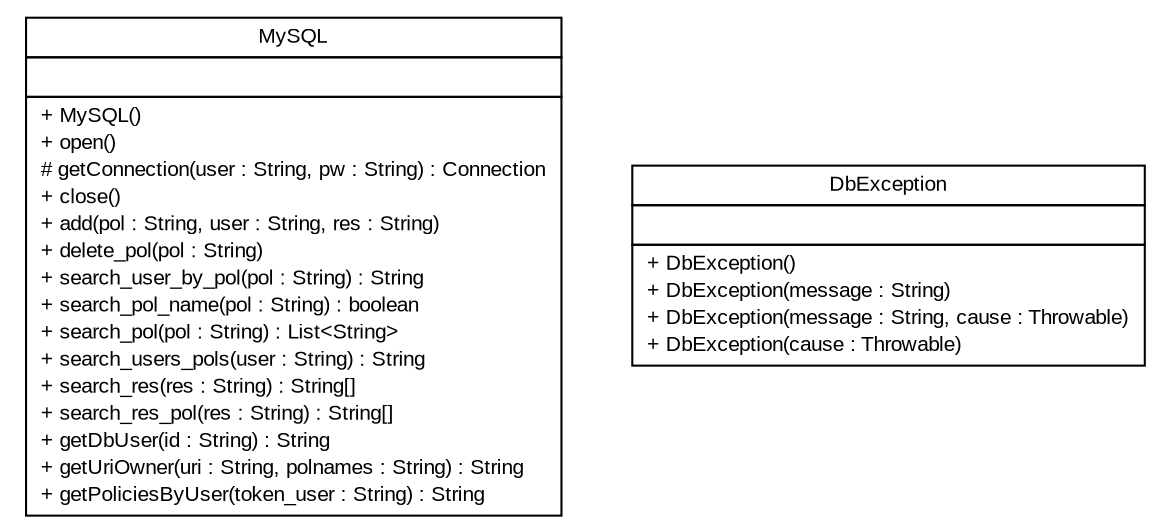 #!/usr/local/bin/dot
#
# Class diagram 
# Generated by UmlGraph version 4.6 (http://www.spinellis.gr/sw/umlgraph)
#

digraph G {
	edge [fontname="arial",fontsize=10,labelfontname="arial",labelfontsize=10];
	node [fontname="arial",fontsize=10,shape=plaintext];
	// org.opentox.pol.mysql.MySQL
	c43 [label=<<table border="0" cellborder="1" cellspacing="0" cellpadding="2" port="p" href="./MySQL.html">
		<tr><td><table border="0" cellspacing="0" cellpadding="1">
			<tr><td> MySQL </td></tr>
		</table></td></tr>
		<tr><td><table border="0" cellspacing="0" cellpadding="1">
			<tr><td align="left">  </td></tr>
		</table></td></tr>
		<tr><td><table border="0" cellspacing="0" cellpadding="1">
			<tr><td align="left"> + MySQL() </td></tr>
			<tr><td align="left"> + open() </td></tr>
			<tr><td align="left"> # getConnection(user : String, pw : String) : Connection </td></tr>
			<tr><td align="left"> + close() </td></tr>
			<tr><td align="left"> + add(pol : String, user : String, res : String) </td></tr>
			<tr><td align="left"> + delete_pol(pol : String) </td></tr>
			<tr><td align="left"> + search_user_by_pol(pol : String) : String </td></tr>
			<tr><td align="left"> + search_pol_name(pol : String) : boolean </td></tr>
			<tr><td align="left"> + search_pol(pol : String) : List&lt;String&gt; </td></tr>
			<tr><td align="left"> + search_users_pols(user : String) : String </td></tr>
			<tr><td align="left"> + search_res(res : String) : String[] </td></tr>
			<tr><td align="left"> + search_res_pol(res : String) : String[] </td></tr>
			<tr><td align="left"> + getDbUser(id : String) : String </td></tr>
			<tr><td align="left"> + getUriOwner(uri : String, polnames : String) : String </td></tr>
			<tr><td align="left"> + getPoliciesByUser(token_user : String) : String </td></tr>
		</table></td></tr>
		</table>>, fontname="arial", fontcolor="black", fontsize=10.0];
	// org.opentox.pol.mysql.DbException
	c44 [label=<<table border="0" cellborder="1" cellspacing="0" cellpadding="2" port="p" href="./DbException.html">
		<tr><td><table border="0" cellspacing="0" cellpadding="1">
			<tr><td> DbException </td></tr>
		</table></td></tr>
		<tr><td><table border="0" cellspacing="0" cellpadding="1">
			<tr><td align="left">  </td></tr>
		</table></td></tr>
		<tr><td><table border="0" cellspacing="0" cellpadding="1">
			<tr><td align="left"> + DbException() </td></tr>
			<tr><td align="left"> + DbException(message : String) </td></tr>
			<tr><td align="left"> + DbException(message : String, cause : Throwable) </td></tr>
			<tr><td align="left"> + DbException(cause : Throwable) </td></tr>
		</table></td></tr>
		</table>>, fontname="arial", fontcolor="black", fontsize=10.0];
}

